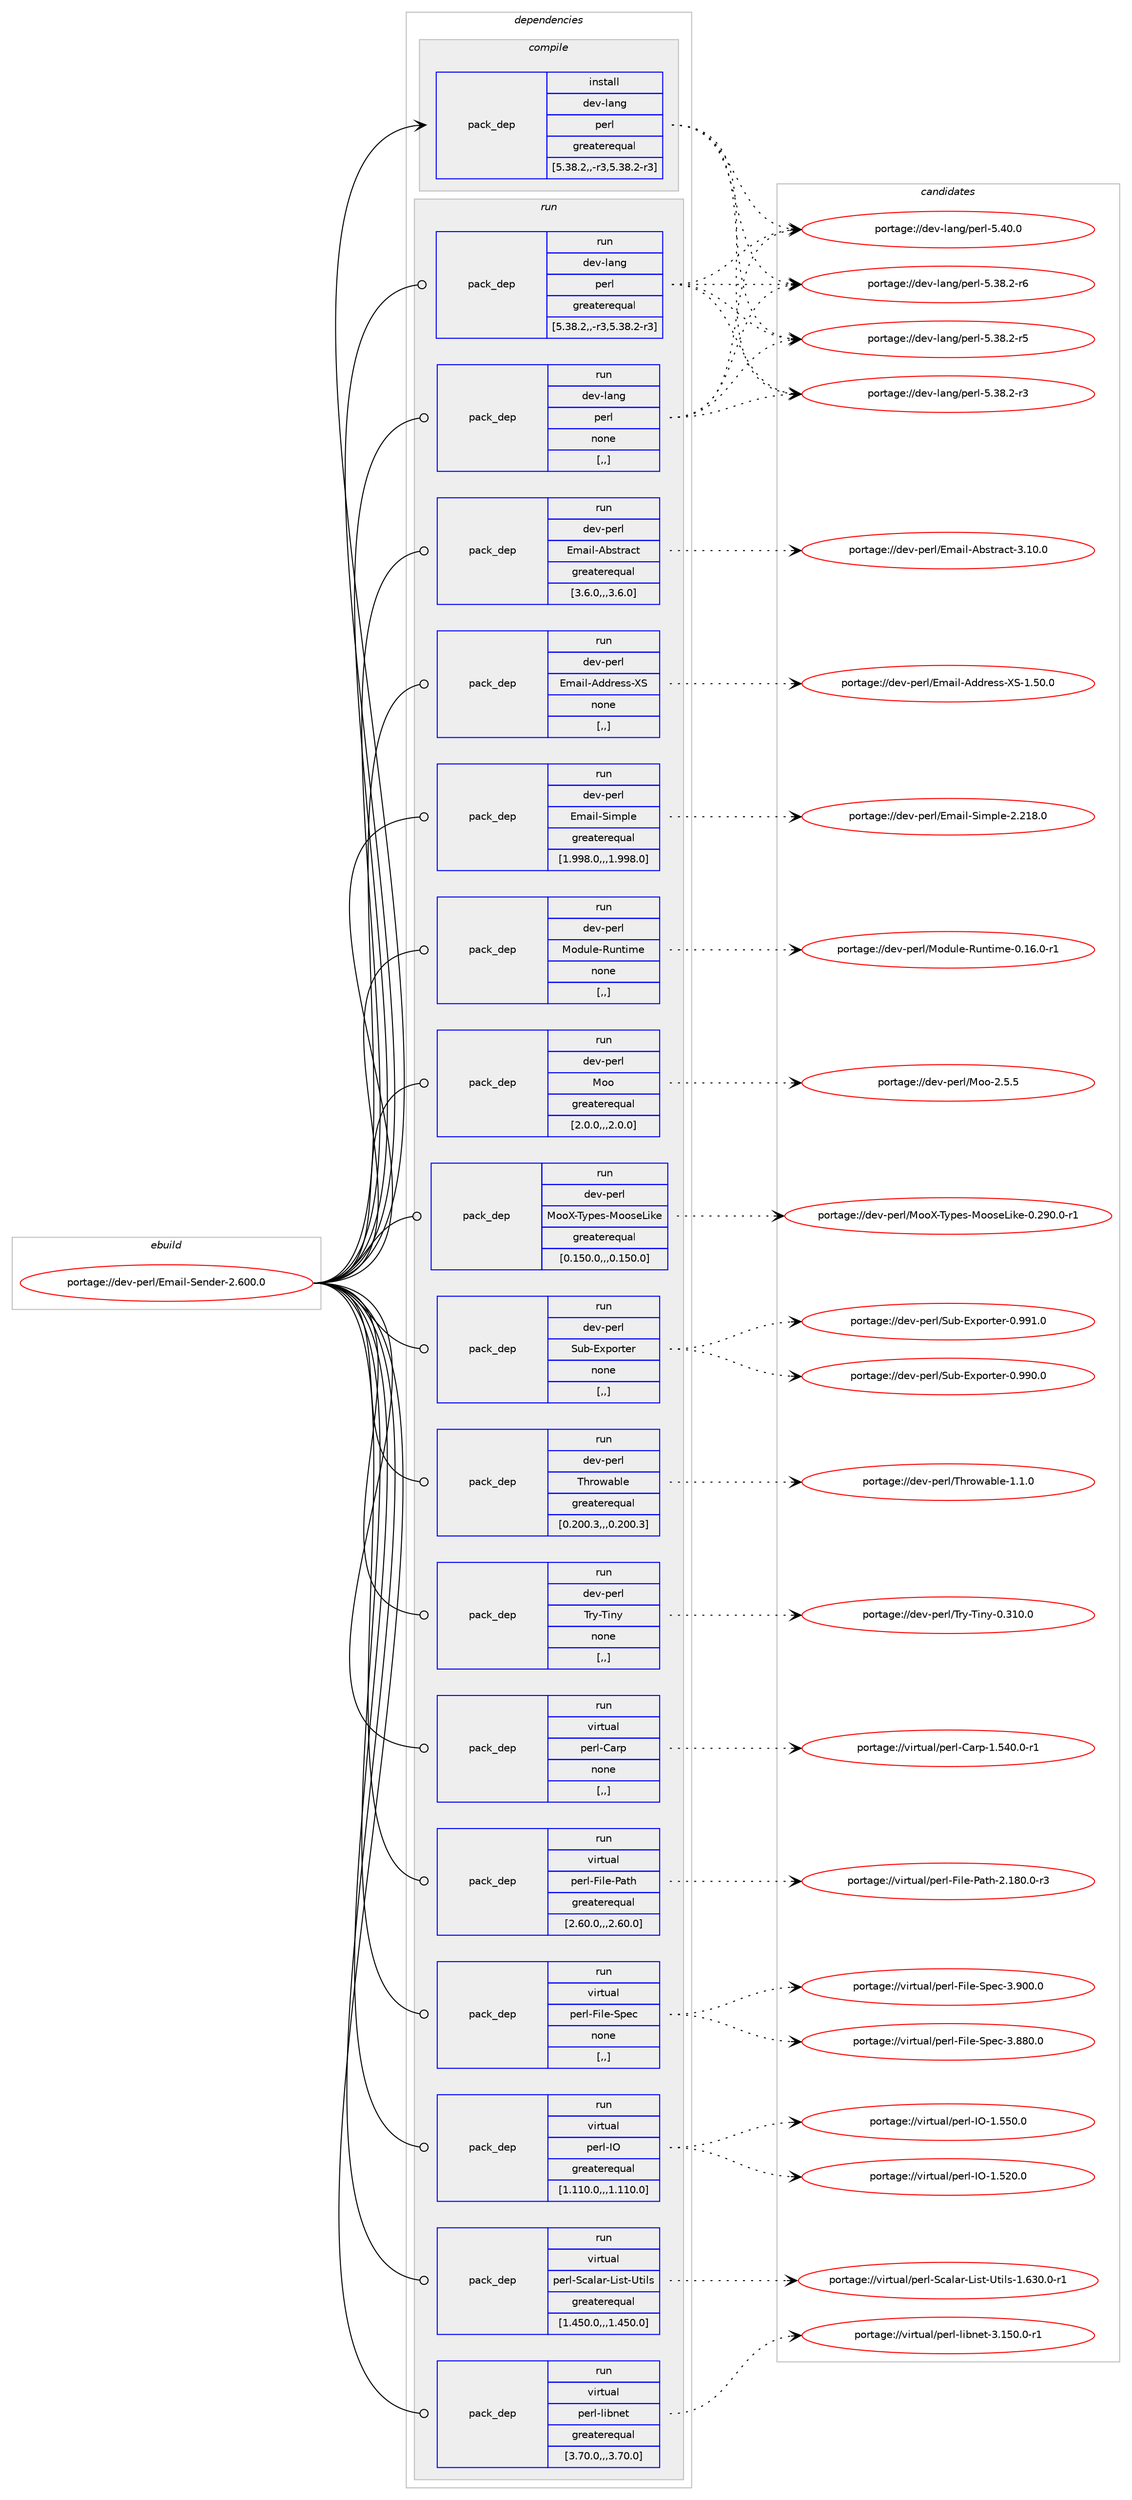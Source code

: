 digraph prolog {

# *************
# Graph options
# *************

newrank=true;
concentrate=true;
compound=true;
graph [rankdir=LR,fontname=Helvetica,fontsize=10,ranksep=1.5];#, ranksep=2.5, nodesep=0.2];
edge  [arrowhead=vee];
node  [fontname=Helvetica,fontsize=10];

# **********
# The ebuild
# **********

subgraph cluster_leftcol {
color=gray;
label=<<i>ebuild</i>>;
id [label="portage://dev-perl/Email-Sender-2.600.0", color=red, width=4, href="../dev-perl/Email-Sender-2.600.0.svg"];
}

# ****************
# The dependencies
# ****************

subgraph cluster_midcol {
color=gray;
label=<<i>dependencies</i>>;
subgraph cluster_compile {
fillcolor="#eeeeee";
style=filled;
label=<<i>compile</i>>;
subgraph pack98949 {
dependency130031 [label=<<TABLE BORDER="0" CELLBORDER="1" CELLSPACING="0" CELLPADDING="4" WIDTH="220"><TR><TD ROWSPAN="6" CELLPADDING="30">pack_dep</TD></TR><TR><TD WIDTH="110">install</TD></TR><TR><TD>dev-lang</TD></TR><TR><TD>perl</TD></TR><TR><TD>greaterequal</TD></TR><TR><TD>[5.38.2,,-r3,5.38.2-r3]</TD></TR></TABLE>>, shape=none, color=blue];
}
id:e -> dependency130031:w [weight=20,style="solid",arrowhead="vee"];
}
subgraph cluster_compileandrun {
fillcolor="#eeeeee";
style=filled;
label=<<i>compile and run</i>>;
}
subgraph cluster_run {
fillcolor="#eeeeee";
style=filled;
label=<<i>run</i>>;
subgraph pack98950 {
dependency130032 [label=<<TABLE BORDER="0" CELLBORDER="1" CELLSPACING="0" CELLPADDING="4" WIDTH="220"><TR><TD ROWSPAN="6" CELLPADDING="30">pack_dep</TD></TR><TR><TD WIDTH="110">run</TD></TR><TR><TD>dev-lang</TD></TR><TR><TD>perl</TD></TR><TR><TD>greaterequal</TD></TR><TR><TD>[5.38.2,,-r3,5.38.2-r3]</TD></TR></TABLE>>, shape=none, color=blue];
}
id:e -> dependency130032:w [weight=20,style="solid",arrowhead="odot"];
subgraph pack98951 {
dependency130033 [label=<<TABLE BORDER="0" CELLBORDER="1" CELLSPACING="0" CELLPADDING="4" WIDTH="220"><TR><TD ROWSPAN="6" CELLPADDING="30">pack_dep</TD></TR><TR><TD WIDTH="110">run</TD></TR><TR><TD>dev-lang</TD></TR><TR><TD>perl</TD></TR><TR><TD>none</TD></TR><TR><TD>[,,]</TD></TR></TABLE>>, shape=none, color=blue];
}
id:e -> dependency130033:w [weight=20,style="solid",arrowhead="odot"];
subgraph pack98952 {
dependency130034 [label=<<TABLE BORDER="0" CELLBORDER="1" CELLSPACING="0" CELLPADDING="4" WIDTH="220"><TR><TD ROWSPAN="6" CELLPADDING="30">pack_dep</TD></TR><TR><TD WIDTH="110">run</TD></TR><TR><TD>dev-perl</TD></TR><TR><TD>Email-Abstract</TD></TR><TR><TD>greaterequal</TD></TR><TR><TD>[3.6.0,,,3.6.0]</TD></TR></TABLE>>, shape=none, color=blue];
}
id:e -> dependency130034:w [weight=20,style="solid",arrowhead="odot"];
subgraph pack98953 {
dependency130035 [label=<<TABLE BORDER="0" CELLBORDER="1" CELLSPACING="0" CELLPADDING="4" WIDTH="220"><TR><TD ROWSPAN="6" CELLPADDING="30">pack_dep</TD></TR><TR><TD WIDTH="110">run</TD></TR><TR><TD>dev-perl</TD></TR><TR><TD>Email-Address-XS</TD></TR><TR><TD>none</TD></TR><TR><TD>[,,]</TD></TR></TABLE>>, shape=none, color=blue];
}
id:e -> dependency130035:w [weight=20,style="solid",arrowhead="odot"];
subgraph pack98954 {
dependency130036 [label=<<TABLE BORDER="0" CELLBORDER="1" CELLSPACING="0" CELLPADDING="4" WIDTH="220"><TR><TD ROWSPAN="6" CELLPADDING="30">pack_dep</TD></TR><TR><TD WIDTH="110">run</TD></TR><TR><TD>dev-perl</TD></TR><TR><TD>Email-Simple</TD></TR><TR><TD>greaterequal</TD></TR><TR><TD>[1.998.0,,,1.998.0]</TD></TR></TABLE>>, shape=none, color=blue];
}
id:e -> dependency130036:w [weight=20,style="solid",arrowhead="odot"];
subgraph pack98955 {
dependency130037 [label=<<TABLE BORDER="0" CELLBORDER="1" CELLSPACING="0" CELLPADDING="4" WIDTH="220"><TR><TD ROWSPAN="6" CELLPADDING="30">pack_dep</TD></TR><TR><TD WIDTH="110">run</TD></TR><TR><TD>dev-perl</TD></TR><TR><TD>Module-Runtime</TD></TR><TR><TD>none</TD></TR><TR><TD>[,,]</TD></TR></TABLE>>, shape=none, color=blue];
}
id:e -> dependency130037:w [weight=20,style="solid",arrowhead="odot"];
subgraph pack98956 {
dependency130038 [label=<<TABLE BORDER="0" CELLBORDER="1" CELLSPACING="0" CELLPADDING="4" WIDTH="220"><TR><TD ROWSPAN="6" CELLPADDING="30">pack_dep</TD></TR><TR><TD WIDTH="110">run</TD></TR><TR><TD>dev-perl</TD></TR><TR><TD>Moo</TD></TR><TR><TD>greaterequal</TD></TR><TR><TD>[2.0.0,,,2.0.0]</TD></TR></TABLE>>, shape=none, color=blue];
}
id:e -> dependency130038:w [weight=20,style="solid",arrowhead="odot"];
subgraph pack98957 {
dependency130039 [label=<<TABLE BORDER="0" CELLBORDER="1" CELLSPACING="0" CELLPADDING="4" WIDTH="220"><TR><TD ROWSPAN="6" CELLPADDING="30">pack_dep</TD></TR><TR><TD WIDTH="110">run</TD></TR><TR><TD>dev-perl</TD></TR><TR><TD>MooX-Types-MooseLike</TD></TR><TR><TD>greaterequal</TD></TR><TR><TD>[0.150.0,,,0.150.0]</TD></TR></TABLE>>, shape=none, color=blue];
}
id:e -> dependency130039:w [weight=20,style="solid",arrowhead="odot"];
subgraph pack98958 {
dependency130040 [label=<<TABLE BORDER="0" CELLBORDER="1" CELLSPACING="0" CELLPADDING="4" WIDTH="220"><TR><TD ROWSPAN="6" CELLPADDING="30">pack_dep</TD></TR><TR><TD WIDTH="110">run</TD></TR><TR><TD>dev-perl</TD></TR><TR><TD>Sub-Exporter</TD></TR><TR><TD>none</TD></TR><TR><TD>[,,]</TD></TR></TABLE>>, shape=none, color=blue];
}
id:e -> dependency130040:w [weight=20,style="solid",arrowhead="odot"];
subgraph pack98959 {
dependency130041 [label=<<TABLE BORDER="0" CELLBORDER="1" CELLSPACING="0" CELLPADDING="4" WIDTH="220"><TR><TD ROWSPAN="6" CELLPADDING="30">pack_dep</TD></TR><TR><TD WIDTH="110">run</TD></TR><TR><TD>dev-perl</TD></TR><TR><TD>Throwable</TD></TR><TR><TD>greaterequal</TD></TR><TR><TD>[0.200.3,,,0.200.3]</TD></TR></TABLE>>, shape=none, color=blue];
}
id:e -> dependency130041:w [weight=20,style="solid",arrowhead="odot"];
subgraph pack98960 {
dependency130042 [label=<<TABLE BORDER="0" CELLBORDER="1" CELLSPACING="0" CELLPADDING="4" WIDTH="220"><TR><TD ROWSPAN="6" CELLPADDING="30">pack_dep</TD></TR><TR><TD WIDTH="110">run</TD></TR><TR><TD>dev-perl</TD></TR><TR><TD>Try-Tiny</TD></TR><TR><TD>none</TD></TR><TR><TD>[,,]</TD></TR></TABLE>>, shape=none, color=blue];
}
id:e -> dependency130042:w [weight=20,style="solid",arrowhead="odot"];
subgraph pack98961 {
dependency130043 [label=<<TABLE BORDER="0" CELLBORDER="1" CELLSPACING="0" CELLPADDING="4" WIDTH="220"><TR><TD ROWSPAN="6" CELLPADDING="30">pack_dep</TD></TR><TR><TD WIDTH="110">run</TD></TR><TR><TD>virtual</TD></TR><TR><TD>perl-Carp</TD></TR><TR><TD>none</TD></TR><TR><TD>[,,]</TD></TR></TABLE>>, shape=none, color=blue];
}
id:e -> dependency130043:w [weight=20,style="solid",arrowhead="odot"];
subgraph pack98962 {
dependency130044 [label=<<TABLE BORDER="0" CELLBORDER="1" CELLSPACING="0" CELLPADDING="4" WIDTH="220"><TR><TD ROWSPAN="6" CELLPADDING="30">pack_dep</TD></TR><TR><TD WIDTH="110">run</TD></TR><TR><TD>virtual</TD></TR><TR><TD>perl-File-Path</TD></TR><TR><TD>greaterequal</TD></TR><TR><TD>[2.60.0,,,2.60.0]</TD></TR></TABLE>>, shape=none, color=blue];
}
id:e -> dependency130044:w [weight=20,style="solid",arrowhead="odot"];
subgraph pack98963 {
dependency130045 [label=<<TABLE BORDER="0" CELLBORDER="1" CELLSPACING="0" CELLPADDING="4" WIDTH="220"><TR><TD ROWSPAN="6" CELLPADDING="30">pack_dep</TD></TR><TR><TD WIDTH="110">run</TD></TR><TR><TD>virtual</TD></TR><TR><TD>perl-File-Spec</TD></TR><TR><TD>none</TD></TR><TR><TD>[,,]</TD></TR></TABLE>>, shape=none, color=blue];
}
id:e -> dependency130045:w [weight=20,style="solid",arrowhead="odot"];
subgraph pack98964 {
dependency130046 [label=<<TABLE BORDER="0" CELLBORDER="1" CELLSPACING="0" CELLPADDING="4" WIDTH="220"><TR><TD ROWSPAN="6" CELLPADDING="30">pack_dep</TD></TR><TR><TD WIDTH="110">run</TD></TR><TR><TD>virtual</TD></TR><TR><TD>perl-IO</TD></TR><TR><TD>greaterequal</TD></TR><TR><TD>[1.110.0,,,1.110.0]</TD></TR></TABLE>>, shape=none, color=blue];
}
id:e -> dependency130046:w [weight=20,style="solid",arrowhead="odot"];
subgraph pack98965 {
dependency130047 [label=<<TABLE BORDER="0" CELLBORDER="1" CELLSPACING="0" CELLPADDING="4" WIDTH="220"><TR><TD ROWSPAN="6" CELLPADDING="30">pack_dep</TD></TR><TR><TD WIDTH="110">run</TD></TR><TR><TD>virtual</TD></TR><TR><TD>perl-Scalar-List-Utils</TD></TR><TR><TD>greaterequal</TD></TR><TR><TD>[1.450.0,,,1.450.0]</TD></TR></TABLE>>, shape=none, color=blue];
}
id:e -> dependency130047:w [weight=20,style="solid",arrowhead="odot"];
subgraph pack98966 {
dependency130048 [label=<<TABLE BORDER="0" CELLBORDER="1" CELLSPACING="0" CELLPADDING="4" WIDTH="220"><TR><TD ROWSPAN="6" CELLPADDING="30">pack_dep</TD></TR><TR><TD WIDTH="110">run</TD></TR><TR><TD>virtual</TD></TR><TR><TD>perl-libnet</TD></TR><TR><TD>greaterequal</TD></TR><TR><TD>[3.70.0,,,3.70.0]</TD></TR></TABLE>>, shape=none, color=blue];
}
id:e -> dependency130048:w [weight=20,style="solid",arrowhead="odot"];
}
}

# **************
# The candidates
# **************

subgraph cluster_choices {
rank=same;
color=gray;
label=<<i>candidates</i>>;

subgraph choice98949 {
color=black;
nodesep=1;
choice10010111845108971101034711210111410845534652484648 [label="portage://dev-lang/perl-5.40.0", color=red, width=4,href="../dev-lang/perl-5.40.0.svg"];
choice100101118451089711010347112101114108455346515646504511454 [label="portage://dev-lang/perl-5.38.2-r6", color=red, width=4,href="../dev-lang/perl-5.38.2-r6.svg"];
choice100101118451089711010347112101114108455346515646504511453 [label="portage://dev-lang/perl-5.38.2-r5", color=red, width=4,href="../dev-lang/perl-5.38.2-r5.svg"];
choice100101118451089711010347112101114108455346515646504511451 [label="portage://dev-lang/perl-5.38.2-r3", color=red, width=4,href="../dev-lang/perl-5.38.2-r3.svg"];
dependency130031:e -> choice10010111845108971101034711210111410845534652484648:w [style=dotted,weight="100"];
dependency130031:e -> choice100101118451089711010347112101114108455346515646504511454:w [style=dotted,weight="100"];
dependency130031:e -> choice100101118451089711010347112101114108455346515646504511453:w [style=dotted,weight="100"];
dependency130031:e -> choice100101118451089711010347112101114108455346515646504511451:w [style=dotted,weight="100"];
}
subgraph choice98950 {
color=black;
nodesep=1;
choice10010111845108971101034711210111410845534652484648 [label="portage://dev-lang/perl-5.40.0", color=red, width=4,href="../dev-lang/perl-5.40.0.svg"];
choice100101118451089711010347112101114108455346515646504511454 [label="portage://dev-lang/perl-5.38.2-r6", color=red, width=4,href="../dev-lang/perl-5.38.2-r6.svg"];
choice100101118451089711010347112101114108455346515646504511453 [label="portage://dev-lang/perl-5.38.2-r5", color=red, width=4,href="../dev-lang/perl-5.38.2-r5.svg"];
choice100101118451089711010347112101114108455346515646504511451 [label="portage://dev-lang/perl-5.38.2-r3", color=red, width=4,href="../dev-lang/perl-5.38.2-r3.svg"];
dependency130032:e -> choice10010111845108971101034711210111410845534652484648:w [style=dotted,weight="100"];
dependency130032:e -> choice100101118451089711010347112101114108455346515646504511454:w [style=dotted,weight="100"];
dependency130032:e -> choice100101118451089711010347112101114108455346515646504511453:w [style=dotted,weight="100"];
dependency130032:e -> choice100101118451089711010347112101114108455346515646504511451:w [style=dotted,weight="100"];
}
subgraph choice98951 {
color=black;
nodesep=1;
choice10010111845108971101034711210111410845534652484648 [label="portage://dev-lang/perl-5.40.0", color=red, width=4,href="../dev-lang/perl-5.40.0.svg"];
choice100101118451089711010347112101114108455346515646504511454 [label="portage://dev-lang/perl-5.38.2-r6", color=red, width=4,href="../dev-lang/perl-5.38.2-r6.svg"];
choice100101118451089711010347112101114108455346515646504511453 [label="portage://dev-lang/perl-5.38.2-r5", color=red, width=4,href="../dev-lang/perl-5.38.2-r5.svg"];
choice100101118451089711010347112101114108455346515646504511451 [label="portage://dev-lang/perl-5.38.2-r3", color=red, width=4,href="../dev-lang/perl-5.38.2-r3.svg"];
dependency130033:e -> choice10010111845108971101034711210111410845534652484648:w [style=dotted,weight="100"];
dependency130033:e -> choice100101118451089711010347112101114108455346515646504511454:w [style=dotted,weight="100"];
dependency130033:e -> choice100101118451089711010347112101114108455346515646504511453:w [style=dotted,weight="100"];
dependency130033:e -> choice100101118451089711010347112101114108455346515646504511451:w [style=dotted,weight="100"];
}
subgraph choice98952 {
color=black;
nodesep=1;
choice10010111845112101114108476910997105108456598115116114979911645514649484648 [label="portage://dev-perl/Email-Abstract-3.10.0", color=red, width=4,href="../dev-perl/Email-Abstract-3.10.0.svg"];
dependency130034:e -> choice10010111845112101114108476910997105108456598115116114979911645514649484648:w [style=dotted,weight="100"];
}
subgraph choice98953 {
color=black;
nodesep=1;
choice10010111845112101114108476910997105108456510010011410111511545888345494653484648 [label="portage://dev-perl/Email-Address-XS-1.50.0", color=red, width=4,href="../dev-perl/Email-Address-XS-1.50.0.svg"];
dependency130035:e -> choice10010111845112101114108476910997105108456510010011410111511545888345494653484648:w [style=dotted,weight="100"];
}
subgraph choice98954 {
color=black;
nodesep=1;
choice1001011184511210111410847691099710510845831051091121081014550465049564648 [label="portage://dev-perl/Email-Simple-2.218.0", color=red, width=4,href="../dev-perl/Email-Simple-2.218.0.svg"];
dependency130036:e -> choice1001011184511210111410847691099710510845831051091121081014550465049564648:w [style=dotted,weight="100"];
}
subgraph choice98955 {
color=black;
nodesep=1;
choice1001011184511210111410847771111001171081014582117110116105109101454846495446484511449 [label="portage://dev-perl/Module-Runtime-0.16.0-r1", color=red, width=4,href="../dev-perl/Module-Runtime-0.16.0-r1.svg"];
dependency130037:e -> choice1001011184511210111410847771111001171081014582117110116105109101454846495446484511449:w [style=dotted,weight="100"];
}
subgraph choice98956 {
color=black;
nodesep=1;
choice100101118451121011141084777111111455046534653 [label="portage://dev-perl/Moo-2.5.5", color=red, width=4,href="../dev-perl/Moo-2.5.5.svg"];
dependency130038:e -> choice100101118451121011141084777111111455046534653:w [style=dotted,weight="100"];
}
subgraph choice98957 {
color=black;
nodesep=1;
choice10010111845112101114108477711111188458412111210111545771111111151017610510710145484650574846484511449 [label="portage://dev-perl/MooX-Types-MooseLike-0.290.0-r1", color=red, width=4,href="../dev-perl/MooX-Types-MooseLike-0.290.0-r1.svg"];
dependency130039:e -> choice10010111845112101114108477711111188458412111210111545771111111151017610510710145484650574846484511449:w [style=dotted,weight="100"];
}
subgraph choice98958 {
color=black;
nodesep=1;
choice1001011184511210111410847831179845691201121111141161011144548465757494648 [label="portage://dev-perl/Sub-Exporter-0.991.0", color=red, width=4,href="../dev-perl/Sub-Exporter-0.991.0.svg"];
choice1001011184511210111410847831179845691201121111141161011144548465757484648 [label="portage://dev-perl/Sub-Exporter-0.990.0", color=red, width=4,href="../dev-perl/Sub-Exporter-0.990.0.svg"];
dependency130040:e -> choice1001011184511210111410847831179845691201121111141161011144548465757494648:w [style=dotted,weight="100"];
dependency130040:e -> choice1001011184511210111410847831179845691201121111141161011144548465757484648:w [style=dotted,weight="100"];
}
subgraph choice98959 {
color=black;
nodesep=1;
choice1001011184511210111410847841041141111199798108101454946494648 [label="portage://dev-perl/Throwable-1.1.0", color=red, width=4,href="../dev-perl/Throwable-1.1.0.svg"];
dependency130041:e -> choice1001011184511210111410847841041141111199798108101454946494648:w [style=dotted,weight="100"];
}
subgraph choice98960 {
color=black;
nodesep=1;
choice10010111845112101114108478411412145841051101214548465149484648 [label="portage://dev-perl/Try-Tiny-0.310.0", color=red, width=4,href="../dev-perl/Try-Tiny-0.310.0.svg"];
dependency130042:e -> choice10010111845112101114108478411412145841051101214548465149484648:w [style=dotted,weight="100"];
}
subgraph choice98961 {
color=black;
nodesep=1;
choice118105114116117971084711210111410845679711411245494653524846484511449 [label="portage://virtual/perl-Carp-1.540.0-r1", color=red, width=4,href="../virtual/perl-Carp-1.540.0-r1.svg"];
dependency130043:e -> choice118105114116117971084711210111410845679711411245494653524846484511449:w [style=dotted,weight="100"];
}
subgraph choice98962 {
color=black;
nodesep=1;
choice1181051141161179710847112101114108457010510810145809711610445504649564846484511451 [label="portage://virtual/perl-File-Path-2.180.0-r3", color=red, width=4,href="../virtual/perl-File-Path-2.180.0-r3.svg"];
dependency130044:e -> choice1181051141161179710847112101114108457010510810145809711610445504649564846484511451:w [style=dotted,weight="100"];
}
subgraph choice98963 {
color=black;
nodesep=1;
choice118105114116117971084711210111410845701051081014583112101994551465748484648 [label="portage://virtual/perl-File-Spec-3.900.0", color=red, width=4,href="../virtual/perl-File-Spec-3.900.0.svg"];
choice118105114116117971084711210111410845701051081014583112101994551465656484648 [label="portage://virtual/perl-File-Spec-3.880.0", color=red, width=4,href="../virtual/perl-File-Spec-3.880.0.svg"];
dependency130045:e -> choice118105114116117971084711210111410845701051081014583112101994551465748484648:w [style=dotted,weight="100"];
dependency130045:e -> choice118105114116117971084711210111410845701051081014583112101994551465656484648:w [style=dotted,weight="100"];
}
subgraph choice98964 {
color=black;
nodesep=1;
choice11810511411611797108471121011141084573794549465353484648 [label="portage://virtual/perl-IO-1.550.0", color=red, width=4,href="../virtual/perl-IO-1.550.0.svg"];
choice11810511411611797108471121011141084573794549465350484648 [label="portage://virtual/perl-IO-1.520.0", color=red, width=4,href="../virtual/perl-IO-1.520.0.svg"];
dependency130046:e -> choice11810511411611797108471121011141084573794549465353484648:w [style=dotted,weight="100"];
dependency130046:e -> choice11810511411611797108471121011141084573794549465350484648:w [style=dotted,weight="100"];
}
subgraph choice98965 {
color=black;
nodesep=1;
choice118105114116117971084711210111410845839997108971144576105115116458511610510811545494654514846484511449 [label="portage://virtual/perl-Scalar-List-Utils-1.630.0-r1", color=red, width=4,href="../virtual/perl-Scalar-List-Utils-1.630.0-r1.svg"];
dependency130047:e -> choice118105114116117971084711210111410845839997108971144576105115116458511610510811545494654514846484511449:w [style=dotted,weight="100"];
}
subgraph choice98966 {
color=black;
nodesep=1;
choice1181051141161179710847112101114108451081059811010111645514649534846484511449 [label="portage://virtual/perl-libnet-3.150.0-r1", color=red, width=4,href="../virtual/perl-libnet-3.150.0-r1.svg"];
dependency130048:e -> choice1181051141161179710847112101114108451081059811010111645514649534846484511449:w [style=dotted,weight="100"];
}
}

}
